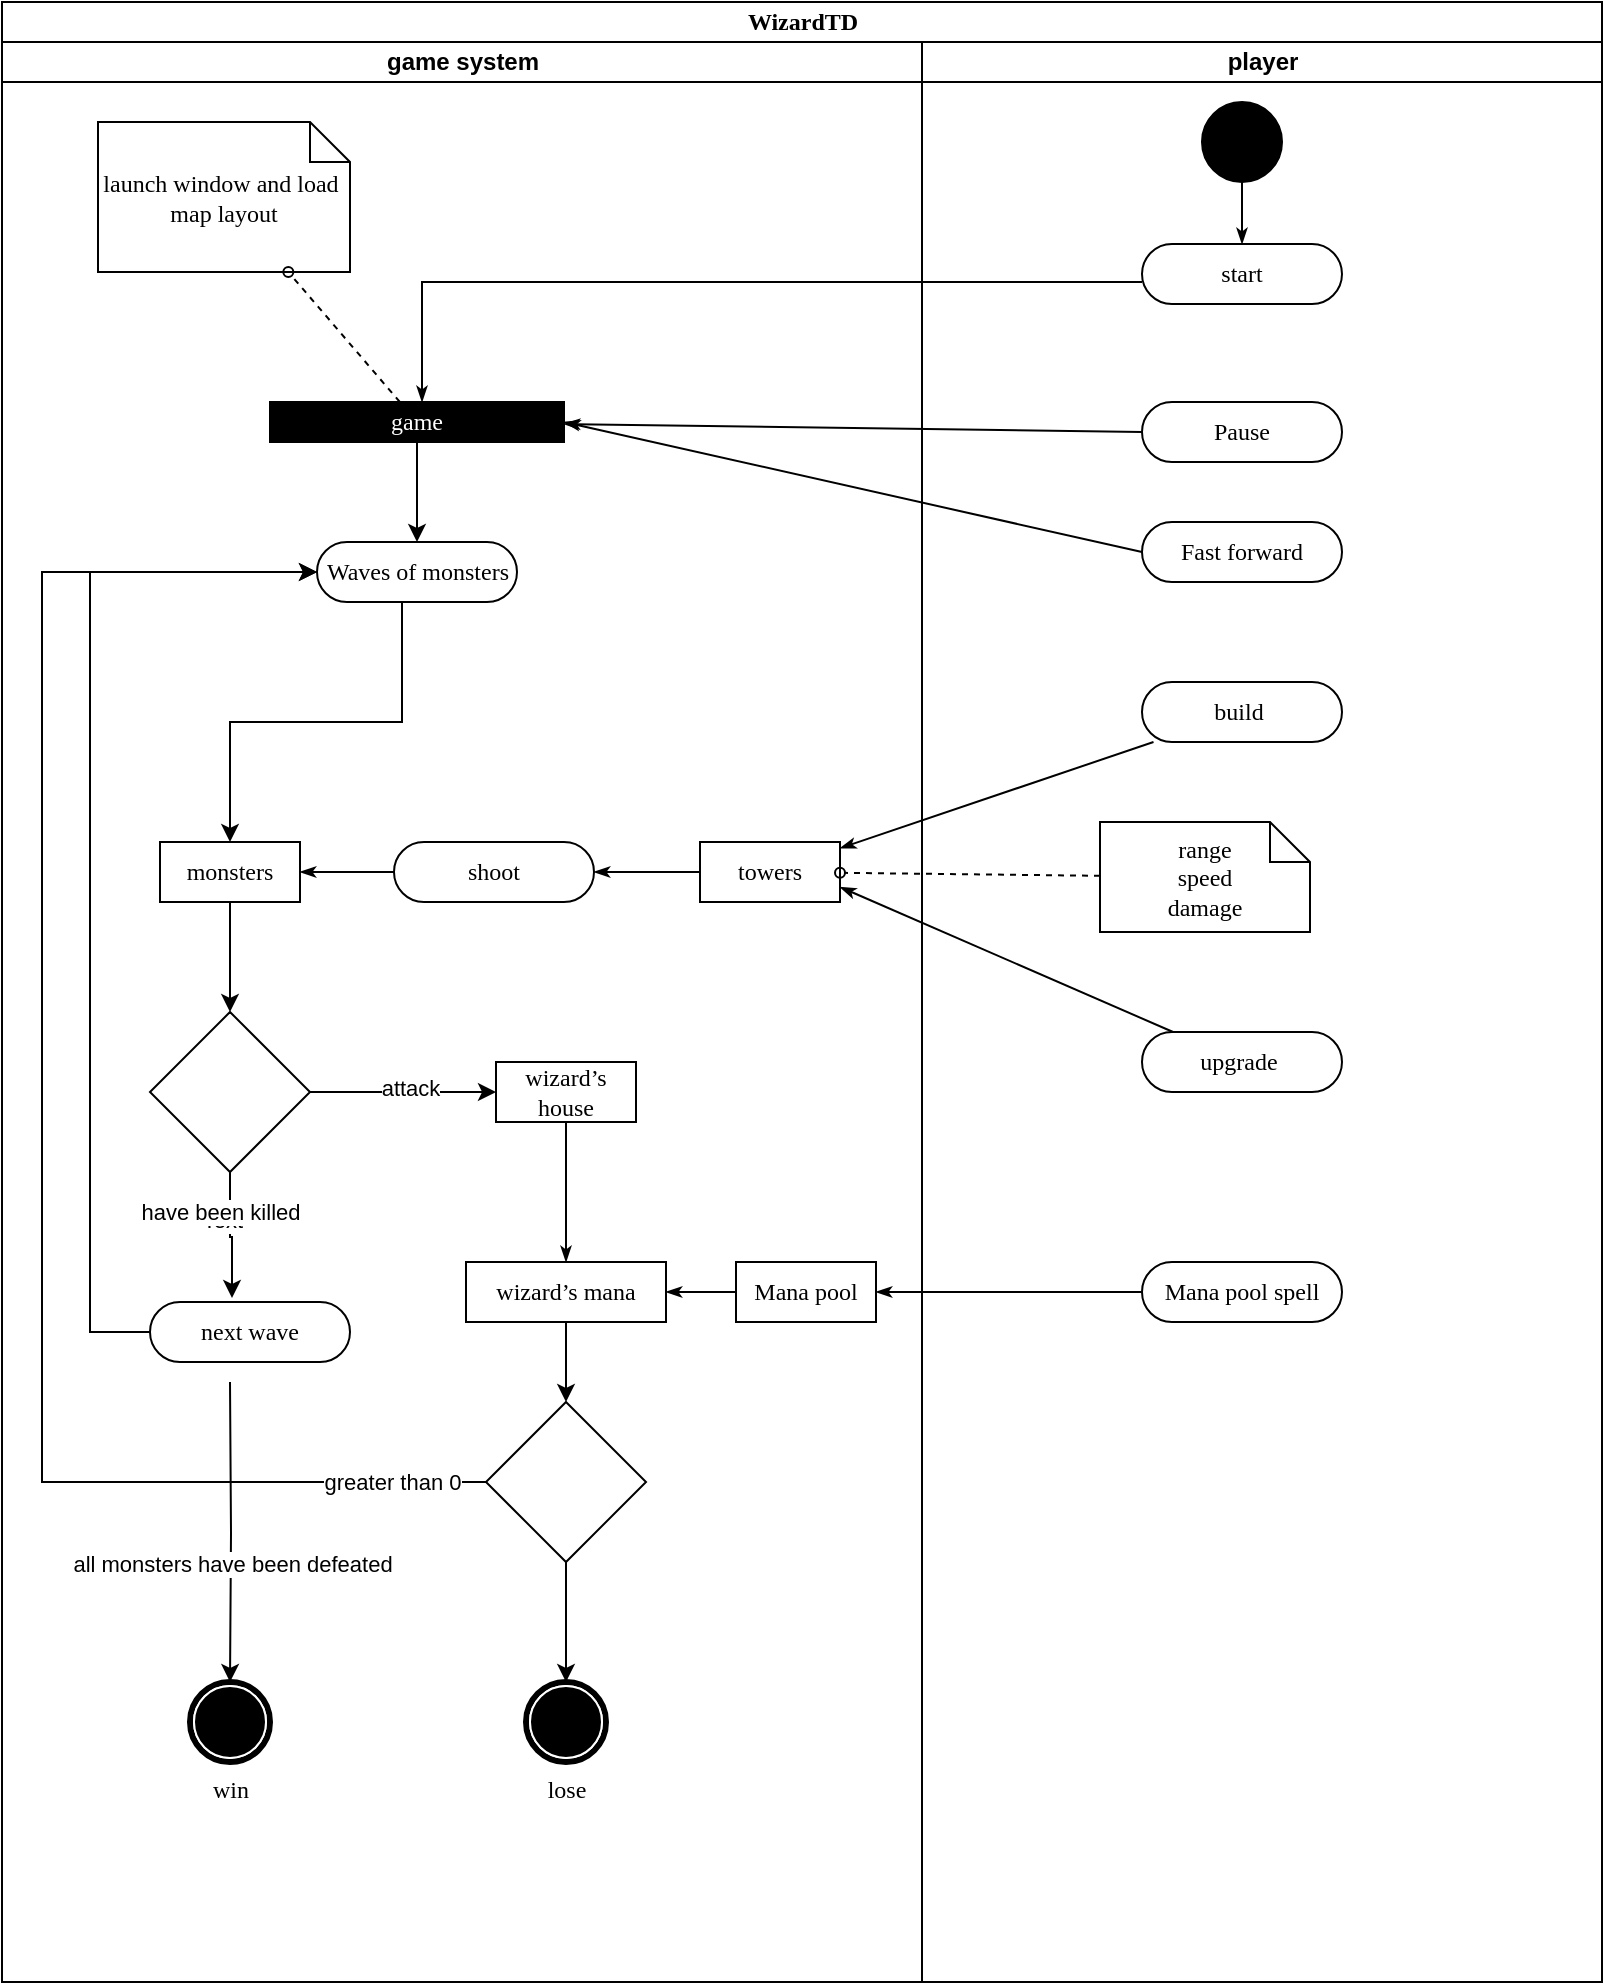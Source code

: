 <mxfile version="22.0.4" type="github">
  <diagram name="Page-1" id="0783ab3e-0a74-02c8-0abd-f7b4e66b4bec">
    <mxGraphModel dx="1386" dy="793" grid="1" gridSize="10" guides="1" tooltips="1" connect="1" arrows="1" fold="1" page="1" pageScale="1" pageWidth="850" pageHeight="1100" background="none" math="0" shadow="0">
      <root>
        <mxCell id="0" />
        <mxCell id="1" parent="0" />
        <mxCell id="1c1d494c118603dd-1" value="WizardTD" style="swimlane;html=1;childLayout=stackLayout;startSize=20;rounded=0;shadow=0;comic=0;labelBackgroundColor=none;strokeWidth=1;fontFamily=Verdana;fontSize=12;align=center;" parent="1" vertex="1">
          <mxGeometry x="40" y="20" width="800" height="990" as="geometry" />
        </mxCell>
        <mxCell id="1c1d494c118603dd-3" value="game system" style="swimlane;html=1;startSize=20;" parent="1c1d494c118603dd-1" vertex="1">
          <mxGeometry y="20" width="460" height="970" as="geometry" />
        </mxCell>
        <mxCell id="Y_Ui5xSCy49zF02Gsvw7-6" style="edgeStyle=orthogonalEdgeStyle;rounded=0;orthogonalLoop=1;jettySize=auto;html=1;" edge="1" parent="1c1d494c118603dd-3" source="60571a20871a0731-3" target="Y_Ui5xSCy49zF02Gsvw7-3">
          <mxGeometry relative="1" as="geometry" />
        </mxCell>
        <mxCell id="60571a20871a0731-3" value="&lt;font color=&quot;#ffffff&quot;&gt;game&lt;/font&gt;" style="whiteSpace=wrap;html=1;rounded=0;shadow=0;comic=0;labelBackgroundColor=none;strokeWidth=1;fillColor=#000000;fontFamily=Verdana;fontSize=12;align=center;rotation=0;" parent="1c1d494c118603dd-3" vertex="1">
          <mxGeometry x="134" y="180" width="147" height="20" as="geometry" />
        </mxCell>
        <mxCell id="1c1d494c118603dd-40" style="edgeStyle=none;rounded=0;html=1;labelBackgroundColor=none;startArrow=none;startFill=0;startSize=5;endArrow=classicThin;endFill=1;endSize=5;jettySize=auto;orthogonalLoop=1;strokeWidth=1;fontFamily=Verdana;fontSize=12" parent="1c1d494c118603dd-3" source="1c1d494c118603dd-11" target="Y_Ui5xSCy49zF02Gsvw7-4" edge="1">
          <mxGeometry relative="1" as="geometry" />
        </mxCell>
        <mxCell id="1c1d494c118603dd-11" value="shoot" style="rounded=1;whiteSpace=wrap;html=1;shadow=0;comic=0;labelBackgroundColor=none;strokeWidth=1;fontFamily=Verdana;fontSize=12;align=center;arcSize=50;" parent="1c1d494c118603dd-3" vertex="1">
          <mxGeometry x="196" y="400" width="100" height="30" as="geometry" />
        </mxCell>
        <mxCell id="Y_Ui5xSCy49zF02Gsvw7-5" style="edgeStyle=orthogonalEdgeStyle;rounded=0;orthogonalLoop=1;jettySize=auto;html=1;" edge="1" parent="1c1d494c118603dd-3" source="Y_Ui5xSCy49zF02Gsvw7-3" target="Y_Ui5xSCy49zF02Gsvw7-4">
          <mxGeometry relative="1" as="geometry">
            <Array as="points">
              <mxPoint x="200" y="340" />
              <mxPoint x="114" y="340" />
            </Array>
          </mxGeometry>
        </mxCell>
        <mxCell id="Y_Ui5xSCy49zF02Gsvw7-3" value="Waves of monsters" style="rounded=1;whiteSpace=wrap;html=1;shadow=0;comic=0;labelBackgroundColor=none;strokeWidth=1;fontFamily=Verdana;fontSize=12;align=center;arcSize=50;" vertex="1" parent="1c1d494c118603dd-3">
          <mxGeometry x="157.5" y="250" width="100" height="30" as="geometry" />
        </mxCell>
        <mxCell id="Y_Ui5xSCy49zF02Gsvw7-46" value="" style="edgeStyle=orthogonalEdgeStyle;rounded=0;orthogonalLoop=1;jettySize=auto;html=1;" edge="1" parent="1c1d494c118603dd-3" source="Y_Ui5xSCy49zF02Gsvw7-4" target="Y_Ui5xSCy49zF02Gsvw7-45">
          <mxGeometry relative="1" as="geometry" />
        </mxCell>
        <mxCell id="Y_Ui5xSCy49zF02Gsvw7-4" value="monsters" style="rounded=0;whiteSpace=wrap;html=1;shadow=0;comic=0;labelBackgroundColor=none;strokeWidth=1;fontFamily=Verdana;fontSize=12;align=center;arcSize=50;" vertex="1" parent="1c1d494c118603dd-3">
          <mxGeometry x="79" y="400" width="70" height="30" as="geometry" />
        </mxCell>
        <mxCell id="1c1d494c118603dd-9" value="towers" style="rounded=0;whiteSpace=wrap;html=1;shadow=0;comic=0;labelBackgroundColor=none;strokeWidth=1;fontFamily=Verdana;fontSize=12;align=center;arcSize=50;" parent="1c1d494c118603dd-3" vertex="1">
          <mxGeometry x="349" y="400" width="70" height="30" as="geometry" />
        </mxCell>
        <mxCell id="1c1d494c118603dd-17" value="Mana pool" style="rounded=0;whiteSpace=wrap;html=1;shadow=0;comic=0;labelBackgroundColor=none;strokeWidth=1;fontFamily=Verdana;fontSize=12;align=center;arcSize=50;" parent="1c1d494c118603dd-3" vertex="1">
          <mxGeometry x="367" y="610" width="70" height="30" as="geometry" />
        </mxCell>
        <mxCell id="Y_Ui5xSCy49zF02Gsvw7-39" value="wizard’s house" style="rounded=0;whiteSpace=wrap;html=1;shadow=0;comic=0;labelBackgroundColor=none;strokeWidth=1;fontFamily=Verdana;fontSize=12;align=center;arcSize=50;" vertex="1" parent="1c1d494c118603dd-3">
          <mxGeometry x="247" y="510" width="70" height="30" as="geometry" />
        </mxCell>
        <mxCell id="Y_Ui5xSCy49zF02Gsvw7-40" style="edgeStyle=none;rounded=0;html=1;labelBackgroundColor=none;startArrow=none;startFill=0;startSize=5;endArrow=classicThin;endFill=1;endSize=5;jettySize=auto;orthogonalLoop=1;strokeWidth=1;fontFamily=Verdana;fontSize=12" edge="1" parent="1c1d494c118603dd-3" source="1c1d494c118603dd-9" target="1c1d494c118603dd-11">
          <mxGeometry relative="1" as="geometry">
            <mxPoint x="165" y="550" as="sourcePoint" />
            <mxPoint x="150" y="590" as="targetPoint" />
          </mxGeometry>
        </mxCell>
        <mxCell id="Y_Ui5xSCy49zF02Gsvw7-48" value="" style="edgeStyle=orthogonalEdgeStyle;rounded=0;orthogonalLoop=1;jettySize=auto;html=1;entryX=0.41;entryY=-0.067;entryDx=0;entryDy=0;entryPerimeter=0;" edge="1" parent="1c1d494c118603dd-3" source="Y_Ui5xSCy49zF02Gsvw7-45" target="Y_Ui5xSCy49zF02Gsvw7-80">
          <mxGeometry relative="1" as="geometry">
            <mxPoint x="114" y="612" as="targetPoint" />
          </mxGeometry>
        </mxCell>
        <mxCell id="Y_Ui5xSCy49zF02Gsvw7-77" value="Text" style="edgeLabel;html=1;align=center;verticalAlign=middle;resizable=0;points=[];" vertex="1" connectable="0" parent="Y_Ui5xSCy49zF02Gsvw7-48">
          <mxGeometry x="-0.244" y="-4" relative="1" as="geometry">
            <mxPoint as="offset" />
          </mxGeometry>
        </mxCell>
        <mxCell id="Y_Ui5xSCy49zF02Gsvw7-79" value="have been killed" style="edgeLabel;html=1;align=center;verticalAlign=middle;resizable=0;points=[];" vertex="1" connectable="0" parent="Y_Ui5xSCy49zF02Gsvw7-48">
          <mxGeometry x="-0.378" y="-5" relative="1" as="geometry">
            <mxPoint as="offset" />
          </mxGeometry>
        </mxCell>
        <mxCell id="Y_Ui5xSCy49zF02Gsvw7-52" value="" style="edgeStyle=orthogonalEdgeStyle;rounded=0;orthogonalLoop=1;jettySize=auto;html=1;" edge="1" parent="1c1d494c118603dd-3" source="Y_Ui5xSCy49zF02Gsvw7-45" target="Y_Ui5xSCy49zF02Gsvw7-39">
          <mxGeometry relative="1" as="geometry" />
        </mxCell>
        <mxCell id="Y_Ui5xSCy49zF02Gsvw7-53" value="attack" style="edgeLabel;html=1;align=center;verticalAlign=middle;resizable=0;points=[];" vertex="1" connectable="0" parent="Y_Ui5xSCy49zF02Gsvw7-52">
          <mxGeometry x="0.075" y="2" relative="1" as="geometry">
            <mxPoint as="offset" />
          </mxGeometry>
        </mxCell>
        <mxCell id="Y_Ui5xSCy49zF02Gsvw7-45" value="" style="rhombus;whiteSpace=wrap;html=1;fontFamily=Verdana;rounded=0;shadow=0;comic=0;labelBackgroundColor=none;strokeWidth=1;arcSize=50;" vertex="1" parent="1c1d494c118603dd-3">
          <mxGeometry x="74" y="485" width="80" height="80" as="geometry" />
        </mxCell>
        <mxCell id="Y_Ui5xSCy49zF02Gsvw7-57" value="" style="edgeStyle=orthogonalEdgeStyle;rounded=0;orthogonalLoop=1;jettySize=auto;html=1;" edge="1" parent="1c1d494c118603dd-3" target="Y_Ui5xSCy49zF02Gsvw7-55">
          <mxGeometry relative="1" as="geometry">
            <mxPoint x="114" y="670" as="sourcePoint" />
            <mxPoint x="114" y="705" as="targetPoint" />
          </mxGeometry>
        </mxCell>
        <mxCell id="Y_Ui5xSCy49zF02Gsvw7-58" value=" all monsters have been defeated" style="edgeLabel;html=1;align=center;verticalAlign=middle;resizable=0;points=[];" vertex="1" connectable="0" parent="Y_Ui5xSCy49zF02Gsvw7-57">
          <mxGeometry x="-0.093" y="-1" relative="1" as="geometry">
            <mxPoint x="1" y="22" as="offset" />
          </mxGeometry>
        </mxCell>
        <mxCell id="Y_Ui5xSCy49zF02Gsvw7-76" value="" style="edgeStyle=orthogonalEdgeStyle;rounded=0;orthogonalLoop=1;jettySize=auto;html=1;entryX=0;entryY=0.5;entryDx=0;entryDy=0;exitX=0;exitY=0.5;exitDx=0;exitDy=0;" edge="1" parent="1c1d494c118603dd-3" source="Y_Ui5xSCy49zF02Gsvw7-80" target="Y_Ui5xSCy49zF02Gsvw7-3">
          <mxGeometry relative="1" as="geometry">
            <mxPoint x="72" y="625" as="sourcePoint" />
            <mxPoint x="20" y="250" as="targetPoint" />
            <Array as="points">
              <mxPoint x="44" y="645" />
              <mxPoint x="44" y="265" />
            </Array>
          </mxGeometry>
        </mxCell>
        <mxCell id="Y_Ui5xSCy49zF02Gsvw7-55" value="win" style="shape=mxgraph.bpmn.shape;html=1;verticalLabelPosition=bottom;labelBackgroundColor=#ffffff;verticalAlign=top;perimeter=ellipsePerimeter;outline=end;symbol=terminate;rounded=0;shadow=0;comic=0;strokeWidth=1;fontFamily=Verdana;fontSize=12;align=center;" vertex="1" parent="1c1d494c118603dd-3">
          <mxGeometry x="94" y="820" width="40" height="40" as="geometry" />
        </mxCell>
        <mxCell id="60571a20871a0731-5" value="lose" style="shape=mxgraph.bpmn.shape;html=1;verticalLabelPosition=bottom;labelBackgroundColor=#ffffff;verticalAlign=top;perimeter=ellipsePerimeter;outline=end;symbol=terminate;rounded=0;shadow=0;comic=0;strokeWidth=1;fontFamily=Verdana;fontSize=12;align=center;" parent="1c1d494c118603dd-3" vertex="1">
          <mxGeometry x="262" y="820" width="40" height="40" as="geometry" />
        </mxCell>
        <mxCell id="Y_Ui5xSCy49zF02Gsvw7-64" value="" style="edgeStyle=orthogonalEdgeStyle;rounded=0;orthogonalLoop=1;jettySize=auto;html=1;" edge="1" parent="1c1d494c118603dd-3" source="Y_Ui5xSCy49zF02Gsvw7-61" target="60571a20871a0731-5">
          <mxGeometry relative="1" as="geometry" />
        </mxCell>
        <mxCell id="Y_Ui5xSCy49zF02Gsvw7-66" value="" style="edgeStyle=orthogonalEdgeStyle;rounded=0;orthogonalLoop=1;jettySize=auto;html=1;entryX=0;entryY=0.5;entryDx=0;entryDy=0;exitX=0;exitY=0.5;exitDx=0;exitDy=0;" edge="1" parent="1c1d494c118603dd-3" source="Y_Ui5xSCy49zF02Gsvw7-61" target="Y_Ui5xSCy49zF02Gsvw7-3">
          <mxGeometry relative="1" as="geometry">
            <mxPoint x="187" y="750" as="targetPoint" />
            <Array as="points">
              <mxPoint x="20" y="720" />
              <mxPoint x="20" y="265" />
            </Array>
          </mxGeometry>
        </mxCell>
        <mxCell id="Y_Ui5xSCy49zF02Gsvw7-90" value="greater than 0" style="edgeLabel;html=1;align=center;verticalAlign=middle;resizable=0;points=[];" vertex="1" connectable="0" parent="Y_Ui5xSCy49zF02Gsvw7-66">
          <mxGeometry x="-0.934" y="1" relative="1" as="geometry">
            <mxPoint x="-20" y="-1" as="offset" />
          </mxGeometry>
        </mxCell>
        <mxCell id="Y_Ui5xSCy49zF02Gsvw7-61" value="" style="rhombus;whiteSpace=wrap;html=1;fontFamily=Verdana;rounded=0;shadow=0;comic=0;labelBackgroundColor=none;strokeWidth=1;arcSize=50;" vertex="1" parent="1c1d494c118603dd-3">
          <mxGeometry x="242" y="680" width="80" height="80" as="geometry" />
        </mxCell>
        <mxCell id="Y_Ui5xSCy49zF02Gsvw7-80" value="next wave" style="rounded=1;whiteSpace=wrap;html=1;shadow=0;comic=0;labelBackgroundColor=none;strokeWidth=1;fontFamily=Verdana;fontSize=12;align=center;arcSize=50;" vertex="1" parent="1c1d494c118603dd-3">
          <mxGeometry x="74" y="630" width="100" height="30" as="geometry" />
        </mxCell>
        <mxCell id="Y_Ui5xSCy49zF02Gsvw7-88" value="" style="edgeStyle=orthogonalEdgeStyle;rounded=0;orthogonalLoop=1;jettySize=auto;html=1;" edge="1" parent="1c1d494c118603dd-3" source="Y_Ui5xSCy49zF02Gsvw7-85" target="Y_Ui5xSCy49zF02Gsvw7-61">
          <mxGeometry relative="1" as="geometry" />
        </mxCell>
        <mxCell id="Y_Ui5xSCy49zF02Gsvw7-85" value="wizard’s mana" style="rounded=0;whiteSpace=wrap;html=1;shadow=0;comic=0;labelBackgroundColor=none;strokeWidth=1;fontFamily=Verdana;fontSize=12;align=center;arcSize=50;" vertex="1" parent="1c1d494c118603dd-3">
          <mxGeometry x="232" y="610" width="100" height="30" as="geometry" />
        </mxCell>
        <mxCell id="Y_Ui5xSCy49zF02Gsvw7-84" style="edgeStyle=none;rounded=0;html=1;labelBackgroundColor=none;startArrow=none;startFill=0;startSize=5;endArrow=classicThin;endFill=1;endSize=5;jettySize=auto;orthogonalLoop=1;strokeWidth=1;fontFamily=Verdana;fontSize=12;" edge="1" parent="1c1d494c118603dd-3" source="1c1d494c118603dd-17" target="Y_Ui5xSCy49zF02Gsvw7-85">
          <mxGeometry relative="1" as="geometry">
            <mxPoint x="592" y="505" as="sourcePoint" />
            <mxPoint x="310" y="650" as="targetPoint" />
          </mxGeometry>
        </mxCell>
        <mxCell id="Y_Ui5xSCy49zF02Gsvw7-83" style="edgeStyle=none;rounded=0;html=1;labelBackgroundColor=none;startArrow=none;startFill=0;startSize=5;endArrow=classicThin;endFill=1;endSize=5;jettySize=auto;orthogonalLoop=1;strokeWidth=1;fontFamily=Verdana;fontSize=12;exitX=0.5;exitY=1;exitDx=0;exitDy=0;" edge="1" parent="1c1d494c118603dd-3" source="Y_Ui5xSCy49zF02Gsvw7-39" target="Y_Ui5xSCy49zF02Gsvw7-85">
          <mxGeometry relative="1" as="geometry">
            <mxPoint x="592" y="505" as="sourcePoint" />
            <mxPoint x="282" y="620" as="targetPoint" />
          </mxGeometry>
        </mxCell>
        <mxCell id="Y_Ui5xSCy49zF02Gsvw7-93" value="launch window and load&amp;nbsp; map layout" style="shape=note;whiteSpace=wrap;html=1;rounded=0;shadow=0;comic=0;labelBackgroundColor=none;strokeWidth=1;fontFamily=Verdana;fontSize=12;align=center;size=20;" vertex="1" parent="1c1d494c118603dd-3">
          <mxGeometry x="48" y="40" width="126" height="75" as="geometry" />
        </mxCell>
        <mxCell id="Y_Ui5xSCy49zF02Gsvw7-73" style="edgeStyle=none;rounded=0;html=1;dashed=1;labelBackgroundColor=none;startArrow=none;startFill=0;startSize=5;endArrow=oval;endFill=0;endSize=5;jettySize=auto;orthogonalLoop=1;strokeWidth=1;fontFamily=Verdana;fontSize=12" edge="1" parent="1c1d494c118603dd-3" source="60571a20871a0731-3" target="Y_Ui5xSCy49zF02Gsvw7-93">
          <mxGeometry relative="1" as="geometry">
            <mxPoint x="559" y="427" as="sourcePoint" />
            <mxPoint x="730" y="116" as="targetPoint" />
          </mxGeometry>
        </mxCell>
        <mxCell id="1c1d494c118603dd-51" style="edgeStyle=none;rounded=0;html=1;dashed=1;labelBackgroundColor=none;startArrow=none;startFill=0;startSize=5;endArrow=oval;endFill=0;endSize=5;jettySize=auto;orthogonalLoop=1;strokeWidth=1;fontFamily=Verdana;fontSize=12" parent="1c1d494c118603dd-1" source="1c1d494c118603dd-22" target="1c1d494c118603dd-9" edge="1">
          <mxGeometry relative="1" as="geometry">
            <mxPoint x="700" y="437.164" as="sourcePoint" />
            <mxPoint x="380" y="280" as="targetPoint" />
          </mxGeometry>
        </mxCell>
        <mxCell id="1c1d494c118603dd-4" value="player" style="swimlane;html=1;startSize=20;" parent="1c1d494c118603dd-1" vertex="1">
          <mxGeometry x="460" y="20" width="340" height="970" as="geometry" />
        </mxCell>
        <mxCell id="1c1d494c118603dd-27" style="edgeStyle=orthogonalEdgeStyle;rounded=0;html=1;labelBackgroundColor=none;startArrow=none;startFill=0;startSize=5;endArrow=classicThin;endFill=1;endSize=5;jettySize=auto;orthogonalLoop=1;strokeWidth=1;fontFamily=Verdana;fontSize=12" parent="1c1d494c118603dd-4" source="60571a20871a0731-4" target="60571a20871a0731-8" edge="1">
          <mxGeometry relative="1" as="geometry" />
        </mxCell>
        <mxCell id="60571a20871a0731-4" value="" style="ellipse;whiteSpace=wrap;html=1;rounded=0;shadow=0;comic=0;labelBackgroundColor=none;strokeWidth=1;fillColor=#000000;fontFamily=Verdana;fontSize=12;align=center;" parent="1c1d494c118603dd-4" vertex="1">
          <mxGeometry x="140" y="30" width="40" height="40" as="geometry" />
        </mxCell>
        <mxCell id="60571a20871a0731-8" value="start" style="rounded=1;whiteSpace=wrap;html=1;shadow=0;comic=0;labelBackgroundColor=none;strokeWidth=1;fontFamily=Verdana;fontSize=12;align=center;arcSize=50;" parent="1c1d494c118603dd-4" vertex="1">
          <mxGeometry x="110" y="101" width="100" height="30" as="geometry" />
        </mxCell>
        <mxCell id="1c1d494c118603dd-5" value="build&amp;nbsp;" style="rounded=1;whiteSpace=wrap;html=1;shadow=0;comic=0;labelBackgroundColor=none;strokeWidth=1;fontFamily=Verdana;fontSize=12;align=center;arcSize=50;" parent="1c1d494c118603dd-4" vertex="1">
          <mxGeometry x="110" y="320" width="100" height="30" as="geometry" />
        </mxCell>
        <mxCell id="1c1d494c118603dd-8" value="upgrade&amp;nbsp;" style="rounded=1;whiteSpace=wrap;html=1;shadow=0;comic=0;labelBackgroundColor=none;strokeWidth=1;fontFamily=Verdana;fontSize=12;align=center;arcSize=50;" parent="1c1d494c118603dd-4" vertex="1">
          <mxGeometry x="110" y="495" width="100" height="30" as="geometry" />
        </mxCell>
        <mxCell id="1c1d494c118603dd-22" value="range&lt;br&gt;speed&lt;br&gt;damage" style="shape=note;whiteSpace=wrap;html=1;rounded=0;shadow=0;comic=0;labelBackgroundColor=none;strokeWidth=1;fontFamily=Verdana;fontSize=12;align=center;size=20;" parent="1c1d494c118603dd-4" vertex="1">
          <mxGeometry x="89" y="390" width="105" height="55" as="geometry" />
        </mxCell>
        <mxCell id="Y_Ui5xSCy49zF02Gsvw7-30" value="Pause" style="rounded=1;whiteSpace=wrap;html=1;shadow=0;comic=0;labelBackgroundColor=none;strokeWidth=1;fontFamily=Verdana;fontSize=12;align=center;arcSize=50;" vertex="1" parent="1c1d494c118603dd-4">
          <mxGeometry x="110" y="180" width="100" height="30" as="geometry" />
        </mxCell>
        <mxCell id="Y_Ui5xSCy49zF02Gsvw7-32" value="Fast forward" style="rounded=1;whiteSpace=wrap;html=1;shadow=0;comic=0;labelBackgroundColor=none;strokeWidth=1;fontFamily=Verdana;fontSize=12;align=center;arcSize=50;" vertex="1" parent="1c1d494c118603dd-4">
          <mxGeometry x="110" y="240" width="100" height="30" as="geometry" />
        </mxCell>
        <mxCell id="Y_Ui5xSCy49zF02Gsvw7-33" value="Mana pool spell" style="rounded=1;whiteSpace=wrap;html=1;shadow=0;comic=0;labelBackgroundColor=none;strokeWidth=1;fontFamily=Verdana;fontSize=12;align=center;arcSize=50;" vertex="1" parent="1c1d494c118603dd-4">
          <mxGeometry x="110" y="610" width="100" height="30" as="geometry" />
        </mxCell>
        <mxCell id="1c1d494c118603dd-28" style="edgeStyle=orthogonalEdgeStyle;rounded=0;html=1;labelBackgroundColor=none;startArrow=none;startFill=0;startSize=5;endArrow=classicThin;endFill=1;endSize=5;jettySize=auto;orthogonalLoop=1;strokeWidth=1;fontFamily=Verdana;fontSize=12" parent="1c1d494c118603dd-1" source="60571a20871a0731-8" target="60571a20871a0731-3" edge="1">
          <mxGeometry relative="1" as="geometry">
            <Array as="points">
              <mxPoint x="210" y="140" />
            </Array>
            <mxPoint x="180" y="200" as="targetPoint" />
          </mxGeometry>
        </mxCell>
        <mxCell id="1c1d494c118603dd-33" style="rounded=0;html=1;labelBackgroundColor=none;startArrow=none;startFill=0;startSize=5;endArrow=classicThin;endFill=1;endSize=5;jettySize=auto;orthogonalLoop=1;strokeWidth=1;fontFamily=Verdana;fontSize=12" parent="1c1d494c118603dd-1" source="1c1d494c118603dd-5" target="1c1d494c118603dd-9" edge="1">
          <mxGeometry relative="1" as="geometry" />
        </mxCell>
        <mxCell id="1c1d494c118603dd-38" style="edgeStyle=none;rounded=0;html=1;labelBackgroundColor=none;startArrow=none;startFill=0;startSize=5;endArrow=classicThin;endFill=1;endSize=5;jettySize=auto;orthogonalLoop=1;strokeWidth=1;fontFamily=Verdana;fontSize=12;entryX=1;entryY=0.75;entryDx=0;entryDy=0;" parent="1c1d494c118603dd-1" source="1c1d494c118603dd-8" target="1c1d494c118603dd-9" edge="1">
          <mxGeometry relative="1" as="geometry" />
        </mxCell>
        <mxCell id="Y_Ui5xSCy49zF02Gsvw7-35" style="rounded=0;html=1;labelBackgroundColor=none;startArrow=none;startFill=0;startSize=5;endArrow=classicThin;endFill=1;endSize=5;jettySize=auto;orthogonalLoop=1;strokeWidth=1;fontFamily=Verdana;fontSize=12;exitX=0;exitY=0.5;exitDx=0;exitDy=0;" edge="1" parent="1c1d494c118603dd-1" source="Y_Ui5xSCy49zF02Gsvw7-30" target="60571a20871a0731-3">
          <mxGeometry relative="1" as="geometry">
            <mxPoint x="564" y="370" as="sourcePoint" />
            <mxPoint x="380" y="190" as="targetPoint" />
          </mxGeometry>
        </mxCell>
        <mxCell id="Y_Ui5xSCy49zF02Gsvw7-36" style="rounded=0;html=1;labelBackgroundColor=none;startArrow=none;startFill=0;startSize=5;endArrow=classicThin;endFill=1;endSize=5;jettySize=auto;orthogonalLoop=1;strokeWidth=1;fontFamily=Verdana;fontSize=12;exitX=0;exitY=0.5;exitDx=0;exitDy=0;entryX=1;entryY=0.5;entryDx=0;entryDy=0;" edge="1" parent="1c1d494c118603dd-1" source="Y_Ui5xSCy49zF02Gsvw7-32" target="60571a20871a0731-3">
          <mxGeometry relative="1" as="geometry">
            <mxPoint x="564" y="370" as="sourcePoint" />
            <mxPoint x="337" y="444" as="targetPoint" />
          </mxGeometry>
        </mxCell>
        <mxCell id="Y_Ui5xSCy49zF02Gsvw7-38" style="edgeStyle=none;rounded=0;html=1;labelBackgroundColor=none;startArrow=none;startFill=0;startSize=5;endArrow=classicThin;endFill=1;endSize=5;jettySize=auto;orthogonalLoop=1;strokeWidth=1;fontFamily=Verdana;fontSize=12;entryX=1;entryY=0.5;entryDx=0;entryDy=0;" edge="1" parent="1c1d494c118603dd-1" source="Y_Ui5xSCy49zF02Gsvw7-33" target="1c1d494c118603dd-17">
          <mxGeometry relative="1" as="geometry">
            <mxPoint x="540" y="620" as="sourcePoint" />
            <mxPoint x="337" y="463" as="targetPoint" />
          </mxGeometry>
        </mxCell>
      </root>
    </mxGraphModel>
  </diagram>
</mxfile>
